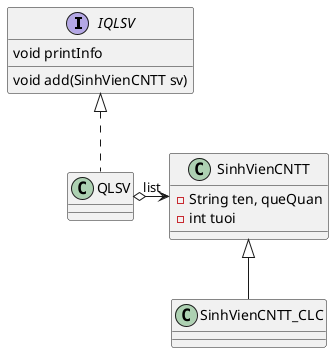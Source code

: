 @startuml
'https://plantuml.com/sequence-diagram
interface IQLSV{
    void add(SinhVienCNTT sv)
    void printInfo
}
class QLSV
class SinhVienCNTT{
    - String ten, queQuan
    - int tuoi
}
class SinhVienCNTT_CLC
SinhVienCNTT <|-- SinhVienCNTT_CLC
IQLSV <|.. QLSV
QLSV o-> "list" SinhVienCNTT
@enduml